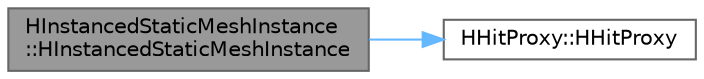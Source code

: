 digraph "HInstancedStaticMeshInstance::HInstancedStaticMeshInstance"
{
 // INTERACTIVE_SVG=YES
 // LATEX_PDF_SIZE
  bgcolor="transparent";
  edge [fontname=Helvetica,fontsize=10,labelfontname=Helvetica,labelfontsize=10];
  node [fontname=Helvetica,fontsize=10,shape=box,height=0.2,width=0.4];
  rankdir="LR";
  Node1 [id="Node000001",label="HInstancedStaticMeshInstance\l::HInstancedStaticMeshInstance",height=0.2,width=0.4,color="gray40", fillcolor="grey60", style="filled", fontcolor="black",tooltip=" "];
  Node1 -> Node2 [id="edge1_Node000001_Node000002",color="steelblue1",style="solid",tooltip=" "];
  Node2 [id="Node000002",label="HHitProxy::HHitProxy",height=0.2,width=0.4,color="grey40", fillcolor="white", style="filled",URL="$df/dfa/classHHitProxy.html#a73a89080ffbfb03f68be6c5be4db0cfe",tooltip=" "];
}
